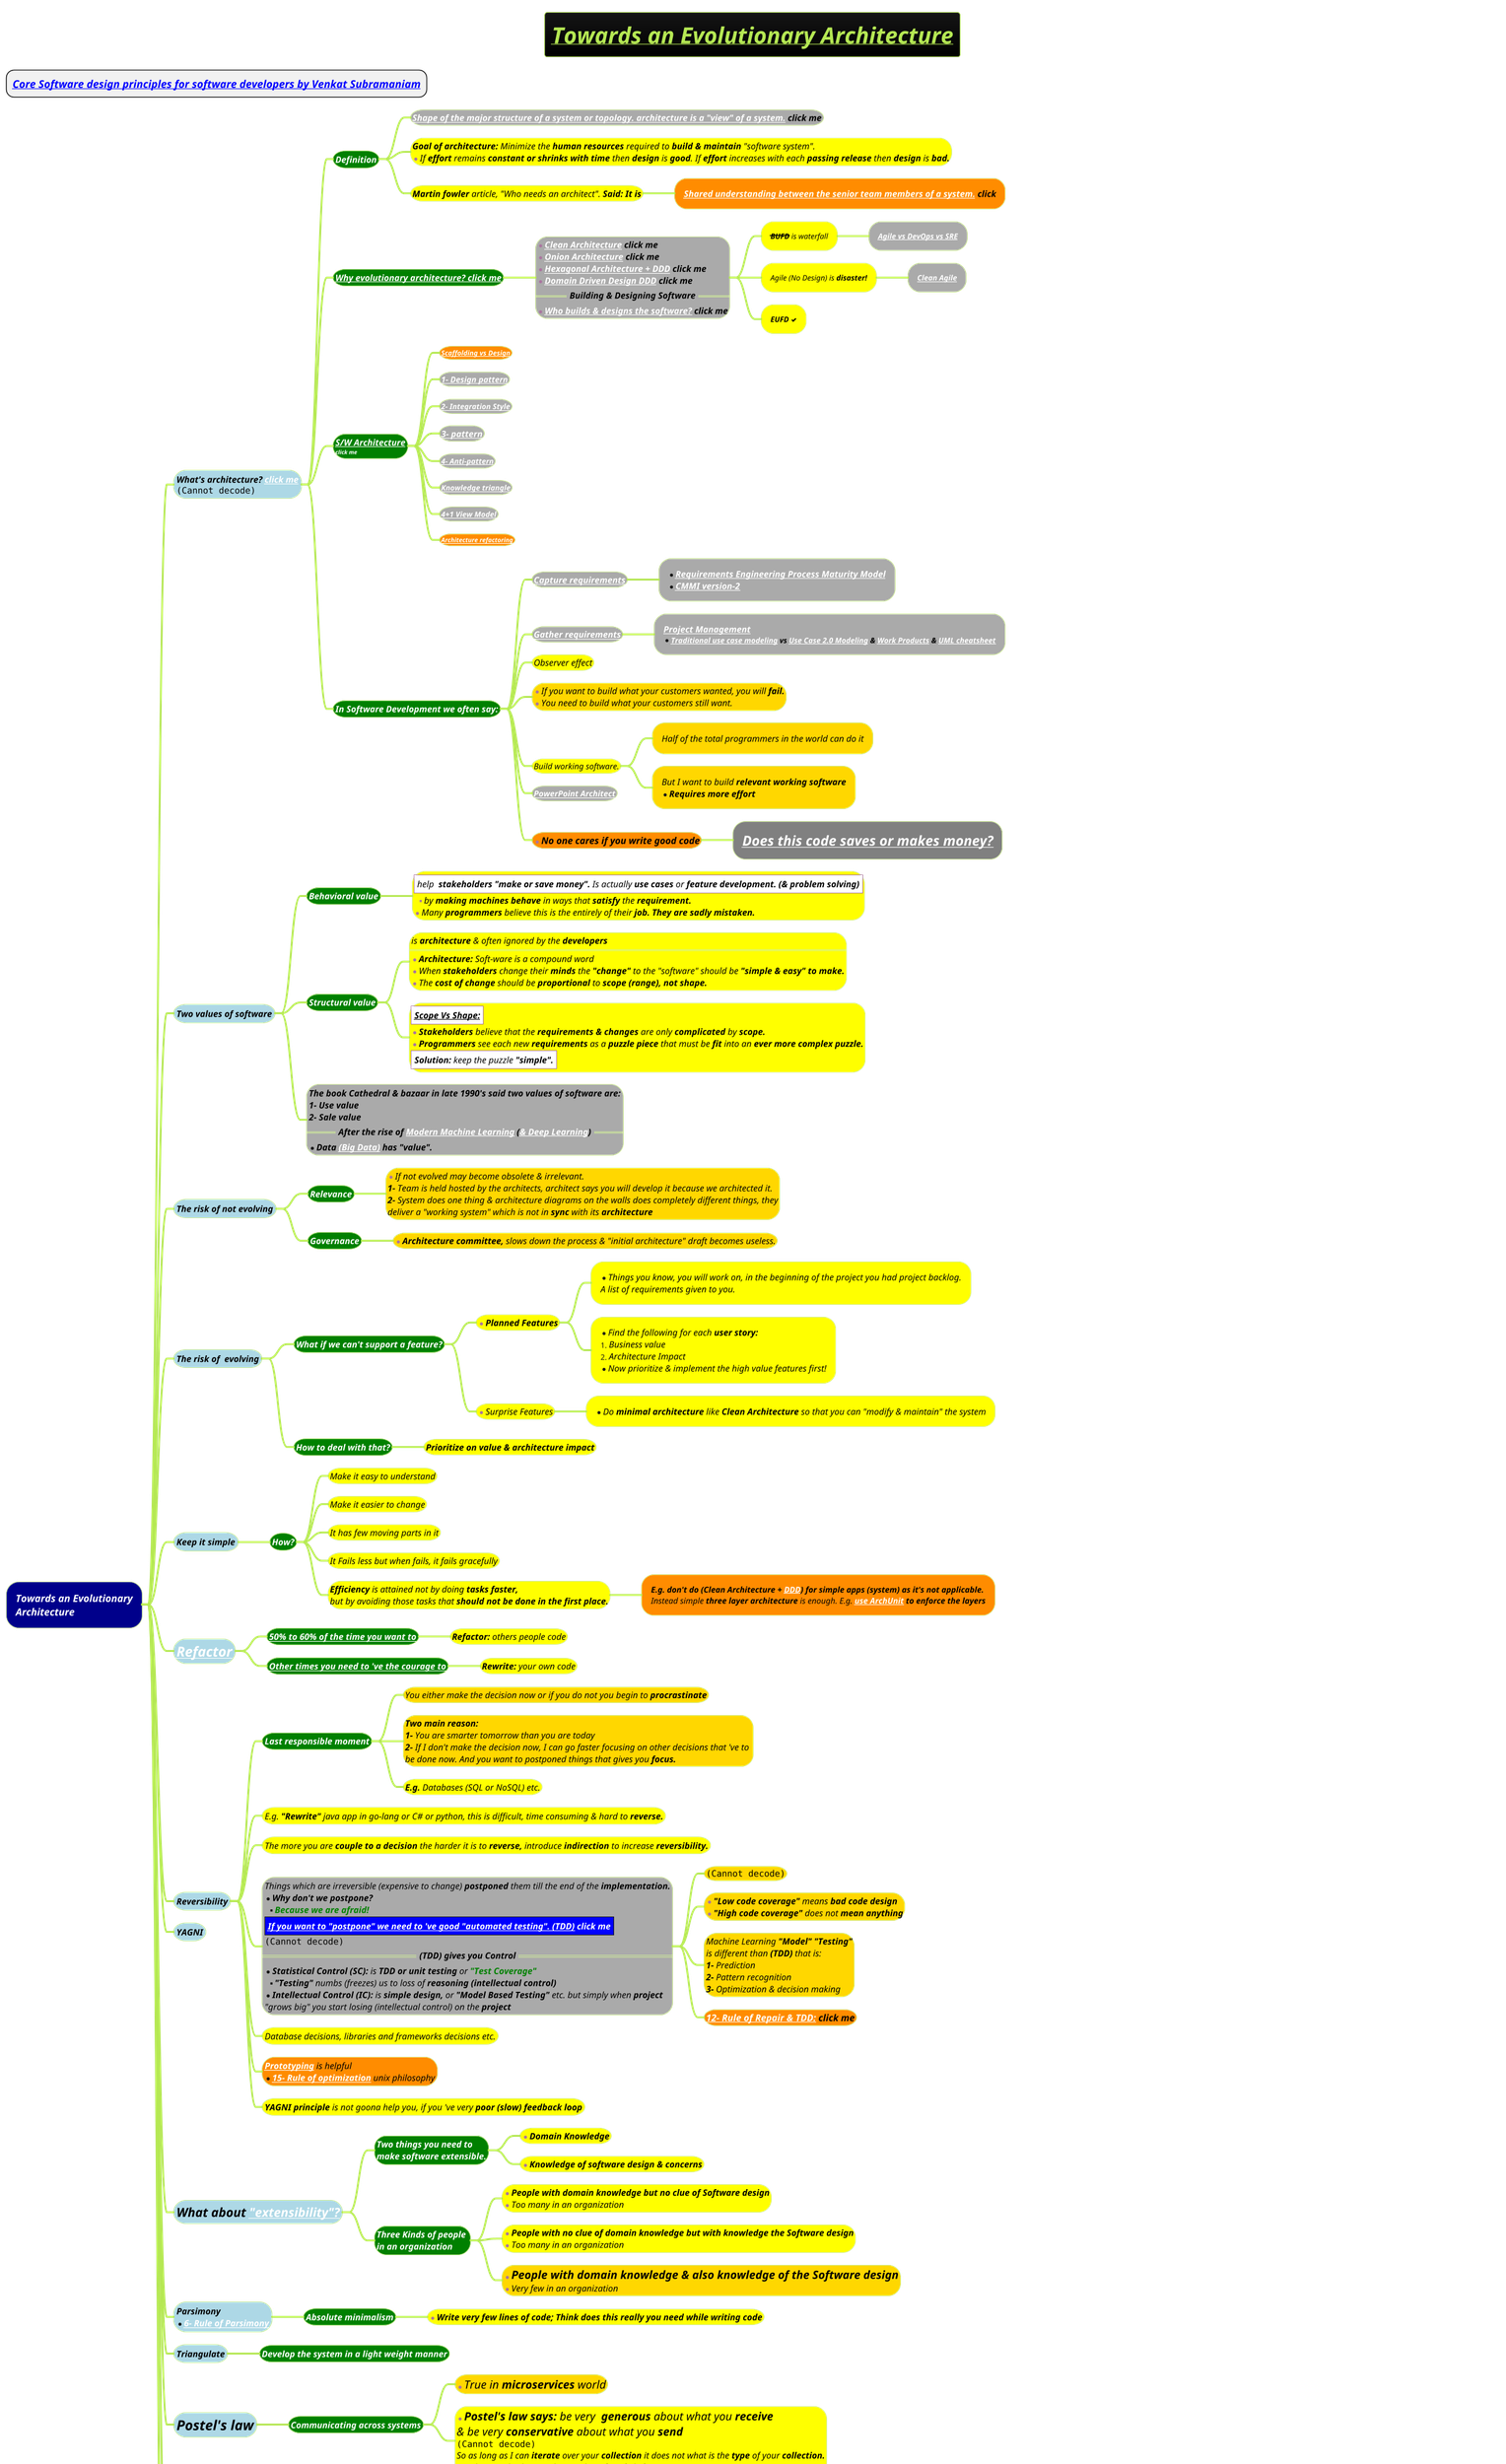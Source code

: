 @startmindmap
title =<i><b><u>Towards an Evolutionary Architecture
* ===<i><b>[[docs/3-programming-languages/Venkat-Subramaniam/Core-Software-design-principles-for-software-developers.puml Core Software design principles for software developers by Venkat Subramaniam]]
!theme hacker

*[#darkblue] <color:white><i>Towards an Evolutionary\n<color:white><i>Architecture
**[#lightblue] <i><color #black><size:14>What's architecture? [[docs/3-programming-languages/Venkat-Subramaniam/images/img_139.png click me]]\n<img:images/img_139.png{scale=.4}>
***[#green] <i><color #white><b><size:14>Definition
****[#a] <i><color #black><size:14><b>[[docs/3-programming-languages/Venkat-Subramaniam/app-vs-network-structure.puml Shape of the major structure of a system or topology. architecture is a "view" of a system.]] click me
****[#yellow]:<i><color #black><size:14>**Goal of architecture:** Minimize the **human resources** required to **build & maintain** "software system".
*<i><color #black><size:14>If **effort** remains **constant or shrinks with time** then **design** is **good**. If **effort** increases with each **passing release** then **design** is <b>bad.;
****[#yellow] <i><color #black><size:14>**Martin fowler** article, "Who needs an architect". <b>Said: It is
*****[#darkorange] <b><i><color #black><size:14>[[docs/3-programming-languages/Venkat-Subramaniam/images/img_252.png Shared understanding between the senior team members of a system.]] click
***[#green] <b><i><color #white><size:14>[[docs/3-programming-languages/Venkat-Subramaniam/images/img_134.jpg Why evolutionary architecture? click me]]

****[#a]:*<b><i><color #black><size:14>[[docs/3-programming-languages/Venkat-Subramaniam/images/img_27.png Clean Architecture]] click me
*<b><i><color #black><size:14>[[docs/3-programming-languages/Venkat-Subramaniam/images/img_58.jpg Onion Architecture]] click me
*<i><color #black><size:14><b>[[docs/3-programming-languages/Venkat-Subramaniam/images/img_26.png Hexagonal Architecture + DDD]] click me
*<i><color #black><size:14><b>[[docs/3-programming-languages/Venkat-Subramaniam/images/img_97.png Domain Driven Design DDD]] click me
==<i><color #black><size:14><b>Building & Designing Software==
*<b><i><color #black><size:14>[[docs/3-programming-languages/Venkat-Subramaniam/images/img_63.png Who builds & designs the software?]] click me;
*****[#yellow] <i><color #black><size:12>**--BUFD--** is waterfall
******[#a] <i><color #black><size:12><b>[[docs/3-programming-languages/Venkat-Subramaniam/images/img_255.png Agile vs DevOps vs SRE]]
*****[#yellow] <i><color #black><size:12>Agile (No Design) is <b>disaster!
******[#a] <b><i><color #black><size:12>[[a Clean Agile]]
*****[#yellow] <i><color #black><size:12><b>EUFD <&check>

***[#green] <i><color #white><b><size:14>[[docs/3-programming-languages/Venkat-Subramaniam/images/img_73.png S/W Architecture]]\n<b><i><color #black><size:9><color:white>click me
****[#darkorange] <b><i><color #black><size:11>[[docs/3-programming-languages/Venkat-Subramaniam/images/img_175.png Scaffolding vs Design]]
****[#a] <b><i><color #black><size:13>[[docs/3-programming-languages/Venkat-Subramaniam/images/img_75.png 1- Design pattern]]
****[#a] <b><i><color #black><size:12>[[docs/3-programming-languages/Venkat-Subramaniam/integration-style.puml 2- Integration Style]]
****[#a] <b><i><color #black><size:14>[[docs/3-programming-languages/Venkat-Subramaniam/images/img_77.png 3- pattern]]
****[#a] <b><i><color #black><size:12>[[docs/3-programming-languages/Venkat-Subramaniam/images/img_179.png 4- Anti-pattern]]
****[#a] <b><i><color #black><size:12>[[docs/3-programming-languages/Venkat-Subramaniam/images/img_245.png Knowledge triangle]]
****[#a] <b><i><color #black><size:12>[[docs/3-programming-languages/Venkat-Subramaniam/images/img_247.png 4+1 View Model]]
****[#darkorange] <b><i><color #black><size:10>[[docs/3-programming-languages/Venkat-Subramaniam/images/img_256.png Architecture refactoring]]
***[#green] <b><i><color #white><size:14>In Software Development we often say:
****[#a] <b><i><color #black><size:14>[[docs/3-programming-languages/Venkat-Subramaniam/images/img_138.png Capture requirements]]
*****[#a]:*<b><i><color #black><size:14>[[docs/3-programming-languages/Venkat-Subramaniam/images/img_242.png Requirements Engineering Process Maturity Model]]
*<b><i><color #black><size:14>[[docs/3-programming-languages/Venkat-Subramaniam/images/img_244.png CMMI version-2]];
****[#a] <b><i><color #black><size:14>[[docs/1-business-analyst/requirements-management.puml Gather requirements]]
*****[#a]:<b><i><color #black><size:14>[[docs/1-business-analyst/project-management/project-management.puml Project Management]]
*<b><i><color #black><size:12>[[docs/3-programming-languages/clean-architecture/images/use-case-modeling.png Traditional use case modeling]] vs [[docs/3-programming-languages/Venkat-Subramaniam/images/img_171.png Use Case 2.0 Modeling]] & [[docs/3-programming-languages/Venkat-Subramaniam/images/img_211.png Work Products]] & [[docs/3-programming-languages/Venkat-Subramaniam/images/img_128.jpg UML cheatsheet]];
****[#yellow] <i><color #black><size:14>Observer effect
****[#gold] *<i><color #black><size:14>If you want to build what your customers wanted, you will <b>fail.\n*<i><color #black><size:14>You need to build what your customers still want.
****[#yellow] <i><color #black><size:13>Build working software.
*****[#gold] <i><color #black><size:14>Half of the total programmers in the world can do it
*****[#gold] <i><color #black><size:14>But I want to build <b>relevant working software\n*<b><i><color #black><size:14>Requires more effort
****[#a] <i><color #black><size:13><b>[[docs/3-programming-languages/Venkat-Subramaniam/images/img_251.png PowerPoint Architect]]
****[#darkorange] *<i><color #black><size:15><b>No one cares if you write good code
*****[#grey] <i><color #black><size:22><b>[[docs/3-programming-languages/Venkat-Subramaniam/images/img_59.png Does this code saves or makes money?]]
**[#lightblue] <i><color #black><size:14><b>Two values of software
***[#green] <i><color #white><size:14><b>Behavioral value
****[#yellow]:|<#white><i><color #black><size:14>help  **stakeholders** <b>"make or save money".</b> Is actually **use cases** or <b>feature development. (& problem solving)|
**<i><color #black><size:14>by **making machines behave** in ways that **satisfy** the <b>requirement.
*<i><color #black><size:14>Many **programmers** believe this is the entirely of their <b>job. They are sadly mistaken.;
***[#green] <i><color #white><size:14><b>Structural value
****[#yellow]:<i><color #black><size:14>is **architecture** & often ignored by the <b>developers
====
*<i><color #black><size:14>**Architecture:** Soft-ware is a compound word
*<i><color #black><size:14>When **stakeholders** change their **minds** the **"change"** to the "software" should be <b>"simple & easy" to make.
*<i><color #black><size:14>The **cost of change** should be **proportional** to <b>scope (range), not shape.;
****[#yellow]:|<#white><i><color #black><size:14><b><u>Scope Vs Shape:|
*<i><color #black><size:14>**Stakeholders** believe that the **requirements & changes** are only **complicated** by <b>scope.
*<i><color #black><size:14>**Programmers** see each new **requirements** as a **puzzle piece** that must be **fit** into an <b>ever more complex puzzle.
|<#white><i><color #black><size:14>**Solution:** keep the puzzle **"simple".**|;
***[#a]:<i><color #black><size:14><b>The book Cathedral & bazaar in late 1990's said two values of software are:
<i><color #black><size:14><b>1- Use value
<i><color #black><size:14><b>2- Sale value
==<i><color #black><size:14><b>After the rise of [[docs/AI-ML-DL-Data-Science-and-BigData/machine-learning-ML/Modern-Machine-Learning.puml Modern Machine Learning]] ([[docs/AI-ML-DL-Data-Science-and-BigData/machine-learning-ML/3-deep-learning-DL/Deep-Learning.puml & Deep Learning]])==
*<i><color #black><size:14><b>Data [[docs/AI-ML-DL-Data-Science-and-BigData/big-data/big-data.puml (Big Data)]] has "value".;
**[#lightblue] <i><color #black><size:14>The risk of not evolving
***[#green] <b><i><color #white><size:14>Relevance
****[#gold]:*<i><color #black><size:14>If not evolved may become obsolete & irrelevant.
<i><color #black><size:14>**1-** Team is held hosted by the architects, architect says you will develop it because we architected it.
<i><color #black><size:14>**2-** System does one thing & architecture diagrams on the walls does completely different things, they
<i><color #black><size:14>deliver a "working system" which is not in **sync** with its <b>architecture;
***[#green] <b><i><color #white><size:14>Governance
****[#gold] *<i><color #black><size:14>**Architecture committee,** slows down the process & "initial architecture" draft becomes useless.
**[#lightblue] <i><color #black><size:14>The risk of  evolving
***[#green] <b><i><color #white><size:14>What if we can't support a feature?
****[#yellow] *<i><color #black><size:14><b>Planned Features
*****[#yellow] *<i><color #black><size:14>Things you know, you will work on, in the beginning of the project you had project backlog. \n<i><color #black><size:14>A list of requirements given to you.
*****[#yellow] *<i><color #black><size:14>Find the following for each <b>user story:\n#<i><color #black><size:14>Business value\n#<i><color #black><size:14>Architecture Impact\n*<i><color #black><size:14>Now prioritize & implement the high value features first!
****[#yellow] *<i><color #black><size:14>Surprise Features
*****[#yellow] *<i><color #black><size:14>Do **minimal architecture** like **Clean Architecture** so that you can "modify & maintain" the system
***[#green] <i><color #white><b><size:14>How to deal with that?
****[#yellow] <b><i><color #black><size:14>Prioritize on value & architecture impact
**[#lightblue] <i><color #black><size:14>Keep it simple
***[#green] <i><color #white><b><size:14>How?
****[#yellow] <i><color #black><size:14>Make it easy to understand
****[#yellow] <i><color #black><size:14>Make it easier to change
****[#yellow] <i><color #black><size:14>It has few moving parts in it
****[#yellow] <i><color #black><size:14>It Fails less but when fails, it fails gracefully
****[#yellow] <i><color #black><size:14><b>Efficiency</b> is attained not by doing <b>tasks faster,\n<i><color #black><size:14>but by avoiding those tasks that <b>should not be done in the first place.
*****[#darkorange]:<i><color #black><size:13><b>E.g. don't do (Clean Architecture + [[docs/3-programming-languages/Venkat-Subramaniam/images/img_55.jpg DDD]]) for simple apps (system) as it's not applicable.
<i><color #black><size:13>Instead simple **three layer architecture** is enough. E.g. <b>[[docs/3-programming-languages/clean-architecture/archunit.adoc use ArchUnit]] to enforce the layers;

**[#lightblue] <i><color #black><size:22>[[docs/3-programming-languages/Venkat-Subramaniam/images/img_249.png Refactor]]
***[#green] <b><i><color #white><size:14>[[docs/3-programming-languages/Venkat-Subramaniam/images/img_131.png 50% to 60% of the time you want to]]
****[#yellow] <i><color #black><size:14><b>Refactor:</b> others people code
***[#green] <b><i><color #white><size:14>[[docs/3-programming-languages/Venkat-Subramaniam/images/img_131.png Other times you need to 've the courage to]]
****[#yellow] <i><color #black><size:14><b>Rewrite:</b> your own code
**[#lightblue] <i><color #black><size:14>Reversibility
***[#green] <b><i><color #white><size:14>Last responsible moment
****[#gold] <i><color #black><size:14>You either make the decision now or if you do not you begin to <b>procrastinate
****[#gold] <i><color #black><size:14><b>Two main reason: \n<i><color #black><size:14>**1-** You are smarter tomorrow than you are today\n<i><color #black><size:14>**2-** If I don't make the decision now, I can go faster focusing on other decisions that 've to \n<i><color #black><size:14>be done now. And you want to postponed things that gives you <b>focus.
****[#yellow] <i><color #black><size:14><b>E.g.</b> Databases (SQL or NoSQL) etc.
***[#yellow] <i><color #black><size:14>E.g. **"Rewrite"** java app in go-lang or C# or python, this is difficult, time consuming & hard to <b>reverse.
***[#yellow] <i><color #black><size:14>The more you are **couple to a decision** the harder it is to **reverse,** introduce **indirection** to increase <b>reversibility.
***[#a]:<i><color #black><size:14>Things which are irreversible (expensive to change) **postponed** them till the end of the <b>implementation.
*<b><i><color #black><size:14>Why don't we postpone?
**<b><i><color #green><size:14>Because we are afraid!
|<#blue><b><i><color #white><size:14>[[docs/books/1-books-backlog/software-testing/automated-testing.puml If you want to "postpone" we need to 've good "automated testing". (TDD)]] click me|
<img:images/img_43.png{scale=.86}>
==<i><color #black><size:14><b>(TDD) gives you Control==
*<i><color #black><size:14><b>Statistical Control (SC):</b> is **TDD or unit testing** or <b><color:green>"Test Coverage"
**<i><color #black><size:14><b>"Testing"</b> numbs (freezes) us to loss of <b>reasoning (intellectual control)
*<i><color #black><size:14><b>Intellectual Control (IC):</b> is **simple design,** or <b>"Model Based Testing"</b> etc. but simply when <b>project
<i><color #black><size:14>"grows big" you start losing (intellectual control) on the <b>project;
****[#gold] <i><color #black><size:14><img:images/img_35.png{scale=0.7}>
****[#gold] *<i><color #black><size:14>**"Low code coverage"** means **bad code design** \n*<i><color #black><size:14>**"High code coverage"** does not <b>mean anything
****[#gold] <i><color #black><size:14>Machine Learning <b>"Model" "Testing"\n<i><color #black><size:14>is different than <b>(TDD)</b> that is:\n<i><color #black><size:14>**1-** Prediction\n<i><color #black><size:14>**2-** Pattern recognition\n<i><color #black><size:14>**3-** Optimization & decision making
****[#darkorange] <i><color #black><size:15><b>[[docs/3-programming-languages/Venkat-Subramaniam/Unix-Philosophy.puml 12- Rule of Repair & TDD:]] click me
***[#yellow] <i><color #black><size:14>Database decisions, libraries and frameworks decisions etc.
***[#darkorange] <i><color #black><size:14>**[[docs/1-Requirement-Engineering/MVP-PoC-and-case-study/Prototyping.puml Prototyping]]** is helpful\n*<i><color #black><size:14>**[[docs/3-programming-languages/Venkat-Subramaniam/Unix-Philosophy.puml 15- Rule of optimization]]** unix philosophy
***[#yellow] <i><color #black><size:14>**YAGNI principle** is not goona help you, if you 've very <b>poor (slow) feedback loop
**[#lightblue] <i><color #black><size:14>YAGNI
**[#lightblue] <i><color #black><size:20>What about <color #white>[[docs/3-programming-languages/Venkat-Subramaniam/Core-Software-design-principles-for-software-developers.puml "extensibility"?]]
***[#green] <i><color #white><b><size:14>Two things you need to \n<i><color #white><b><size:14>make software extensible.
****[#yellow] *<i><color #black><size:14><b>Domain Knowledge
****[#yellow] *<i><color #black><size:14><b>Knowledge of software design & concerns
***[#green] <i><color #white><b><size:14>Three Kinds of people \n<i><color #white><b><size:14>in an organization
****[#yellow] *<i><color #black><size:14><b>People with domain knowledge but no clue of Software design\n*<i><color #black><size:14>Too many in an organization
****[#yellow] *<i><color #black><size:14><b>People with no clue of domain knowledge but with knowledge the Software design\n*<i><color #black><size:14>Too many in an organization
****[#gold] *<i><color #black><size:18><b>People with domain knowledge & also knowledge of the Software design\n*<i><color #black><size:14>Very few in an organization
**[#lightblue] <i><color #black><size:14>Parsimony\n*<i><color #black><size:14>[[docs/3-programming-languages/Venkat-Subramaniam/Unix-Philosophy.puml 6- Rule of Parsimony]]
***[#green] <i><color #white><b><size:14>Absolute minimalism
****[#yellow] *<i><color #black><size:14><b>Write very few lines of code; Think does this really you need while writing code
**[#lightblue] <i><color #black><size:14>Triangulate
***[#green] <i><color #white><b><size:14>Develop the system in a light weight manner
**[#lightblue] <i><color #black><size:22>Postel's law
***[#green] <i><color #white><b><size:14>Communicating across systems
****[#gold] *<i><color #black><size:18>True in **microservices** world
****[#yellow] *<i><color #black><size:18><b>Postel's law says:</b> be very  <b>generous</b> about what you <b>receive\n<i><color #black><size:18>& be very <b>conservative</b> about what you <b>send\n<img:images/img_28.png{scale=1}>\n<i><color #black><size:14>So as long as I can **iterate** over your **collection** it does not what is the **type** of your <b>collection.\n<i><color #black><size:14>In other words, don't make your <b>interface brittle.
**[#lightblue] <i><color #black><size:22>[[docs/3-programming-languages/Venkat-Subramaniam/images/img_64.png Reuse]] <size:14>[[https://dzone.com/refcardz/patterns-modular-architecture Modularity patterns]] &\n<i><size:13>[[docs/3-programming-languages/Venkat-Subramaniam/Unix-Philosophy.puml 1- Rule of modularity]]\n<img:images/img_41.png{scale=0.7}>
***[#green] <i><color #white><b><size:14>[[docs/3-programming-languages/Venkat-Subramaniam/images/img_137.jpg MVC vs MVP vs MVVP click me]]
***[#green] <i><color #white><b><size:14>Grady Booch Says:
****[#gold] *<i><color #black><size:18><b>First make the system "usable" then make the system <color #green>"reusable"
****[#yellow] *<i><color #black><size:18><b>To make a piece of the system/software "reusable" it has to be very<color #red> "generic"
****[#yellow] *<i><color #black><size:18><b>To make a piece of the system/software "usable"" it has to be very <color #brown>"specific"
****[#a] *<i><color #black><size:18><b>It's a tension between the two
***[#green] <i><color #white><b><size:14>In general:
****[#darkorange] <i><color #black><size:18>**[[docs/3-programming-languages/Venkat-Subramaniam/Core-Software-design-principles-for-software-developers.puml Logical design]]** (classes & packages) impacts <color #white><b>"extensibility"
****[#darkorange] <i><color #black><size:18>**[[docs/3-programming-languages/Venkat-Subramaniam/Core-Software-design-principles-for-software-developers.puml Physical design]]** (.jar) impacts <color #white><b>"re-usability & usability"
**[#lightblue]:<i><color #black><size:18>[[docs/3-programming-languages/Library-vs-Framework.puml Minimize libraries & frameworks]]
<i><color #black><size:12>I still use old libraries & frameworks. I use them because I know them already. Will I learn them today? Today
<i><color #black><size:12>I should learn things which are new & popular in market. <color #white>Venkat Subramaniam
==<i><color #black><size:14>Minimizing frameworks. How?==
<img:images/img_31.png{scale=0.84}> <img:images/img_34.png>
==<i><color #black><size:14>Minimizing Libraries. How?==
<img:images/img_56.jpg{scale=.75}>
<i><color #black><size:15>"interface" minimizes the "surface area" of "coupling code" & ease's replacing "library";
***[#yellow] <i><color #black><size:14>in the system, otherwise it is **"infatuation"** with the <b>"technology"
***[#yellow] <i><color #black><size:14>Don't **build** what you can **buy/download.** Don't **buy/download** what you don't <b>need!\n*<i><color #black><size:14>"To slaughter a goat for a single grain". You could **buy** the **needed grain** from <b>market!
***[#gold] <i><color #black><size:14>If we're going to 've a **delivery independent architecture**, we 've to start with \n<i><color #black><size:14><b>delivery independent <color:#brown>"use cases"
***[#a]:<i><color #black><size:14>There is nothing wrong with **[[docs/3-programming-languages/Venkat-Subramaniam/images/img_56.png outside-in or inside-out approach]]** so long as you **decouple**
<i><color #black><size:14>your **business rules** from them.
==<i><color #black><size:16>**Inside-out** <color:yellow>(Low-level analysis & design)==
*<i><color #black><size:16>**Inside-out:** approach is (1st <u>**analyze & design entities & use cases layer**)
<i><color #yellow><b><size:16>1- Entities
<i><color #brown><b><size:16>2- Use Cases [[docs/2-uml/requirements-and-design-with-plantuml/1-use-cases-or-features/use-case-2-0-overview.puml click me]] or [[docs/1-Requirement-Engineering/VU-course/Event-Storming-technique.adoc Event Storming]] or etc.
==<i><color #black><size:16>**Outside-in** <color:blue>(High-level analysis & design)==
*<i><color #black><size:16>**Outside-in:** approach (1st select right tools, integrations etc. for app development)
<i><color #green><b><size:15>4- Outer most layer <color #white>(Databases, Devices, External interfaces, Web, UI/UX etc.)
**<i><color #green><b><size:12>E.g. [[docs/books/1-books-backlog/DBMS/Designing-Data-Intensive-Applications.puml NFR technology constraints]], seldom "client" tells "explicitly" if not they still exist "implicitly"
**<i><color #green><b><size:12>E.g. [[docs/books/1-books-backlog/DBMS/Designing-Data-Intensive-Applications.puml SQL or NoSQL]]
**<i><color #green><b><size:12>E.g. CLI or [[docs/1-Requirement-Engineering/MVP-PoC-and-case-study/UI-UX.puml GUI (UI/UX)]]
**<i><color #green><b><size:12>E.g. [[docs/3-programming-languages/Venkat-Subramaniam/images/external-interfaces-or-APIs.png External Interfaces (APIs)]] or [[docs/1-Requirement-Engineering/APIs-design/types-of-APIs-Integration.puml Types of API integration]] or [[docs/1-Requirement-Engineering/APIs-design/Using-an-API.puml Using an API]] or [[docs/1-Requirement-Engineering/APIs-design/Designing-API.puml Designing API]]
**<i><color #green><b><size:12>E.g. [[docs/3-programming-languages/Venkat-Subramaniam/Designing-Reactive-Systems.puml Sync or Async]] (reactive system)
**<i><color #green><b><size:12>E.g. [[docs/3-programming-languages/Ola-Bini's-Language-Pyramid.puml Ola Bini's Language Pyramid]] or [[a Compiled vs Interpreted]] or [[a Structured vs FP vs OOP]]
**<i><color #green><b><size:12>E.g. [[docs/1-Requirement-Engineering/levels-of-distributed-system/Centralized-System.puml Centralized]] or [[docs/AI-ML-DL-Data-Science-and-BigData/data-science/designing-data-intensive-applications/Distributed-Systems.puml Distributed]]
**<i><color #green><b><size:12>E.g. [[docs/AI-ML-DL-Data-Science-and-BigData/data-science/data-engineering/Cloud-vs-On-Premise.puml On-premise or cloud or multi-cloud]] or [[docs/cloud-computing/Cloud-Native.puml cloud native]]
**<i><color #green><b><size:12>E.g. [[docs/books/1-books-backlog/operating-system/Linux-operating-system.puml O/S open source e.g. Linux]] or [[a proprietary e.g. Windows]]
**<i><color #green><b><size:12>E.g. [[a Brownfield]] (maintenance) or [[a Greenfield]] (new project)
**<i><color #green><b><size:12>E.g. [[docs/blockchain/Blockchain-System-Design.puml Blockchain (value exchange)]] or [[docs/blockchain/Blockchain-System-Design.puml Internet/Web (info. exchange)]] or Without internet etc.
==<i><color #black><size:16><b>Conclusion==
*<i><color #black><b><size:14>In reality a mix of both "inside-out & outside-in" is used.;
****[#yellow] <img:images/img_245.png{scale=.8}>
*****[#a]:*<i><color #black><b>Law of Attraction: Applies to both knowledge & materialistic desires
*<i><color #black><b>It can happen to both who do good deeds or sins at extreme level
*<i><color #black><b>Basic emotions involved in this motivator  are love, fear, & anger.
<i><color #white><b><size:14>Solution: Concept of God and Prayer
==<i><color #black><b><size:14>Knowledge Triangle & Hyperactive State of Mind==
*<i><color #black><b>Knowledge Triangle & Hyperactive State of Mind, imagination,
<i><color #black><b>intuition, & visualization.  <color #white>E.g. PTI was a state of mind. Group psychology!
*<i><color #black><b>It happens whenever you read, read, and do thinking about a concept or knowledge &
<i><color #black><b>you start getting a false sense of geneious that I know everything & you start thinking,
<i><color #black><b>acting, & behave like I had reached at bottom of this knowledge triangle & I've acknowledged
<i><color #black><b>everything. But this is not reality.
*<i><color #black><b>And when this hyperactive state of mind becomes weaker resultantly this acquired imagination
<i><color #black><b>starts diminishing.
*<i><color #black><b>Hyperactive active state of mind gets weaker when you stop reading & think about this particular
<i><color #black><b>knowledge or concept, idea, or thought which are actually intangible & are abstract. But when you
<i><color #black><b>start reading & thinking about these a lot & hence cross the threshold then these intangible &
<i><color #black><b>abstract things become concrete. But they exist inside your inner world (mind) but if you still
<i><color #black><b>does not stop here then you may start seeing & observing these in outer worl (physical world, real)
<i><color #black><b>life). But actually this is self constructed illusion.;

**[#lightblue] <i><color #black><size:14>Summary

@endmindmap
